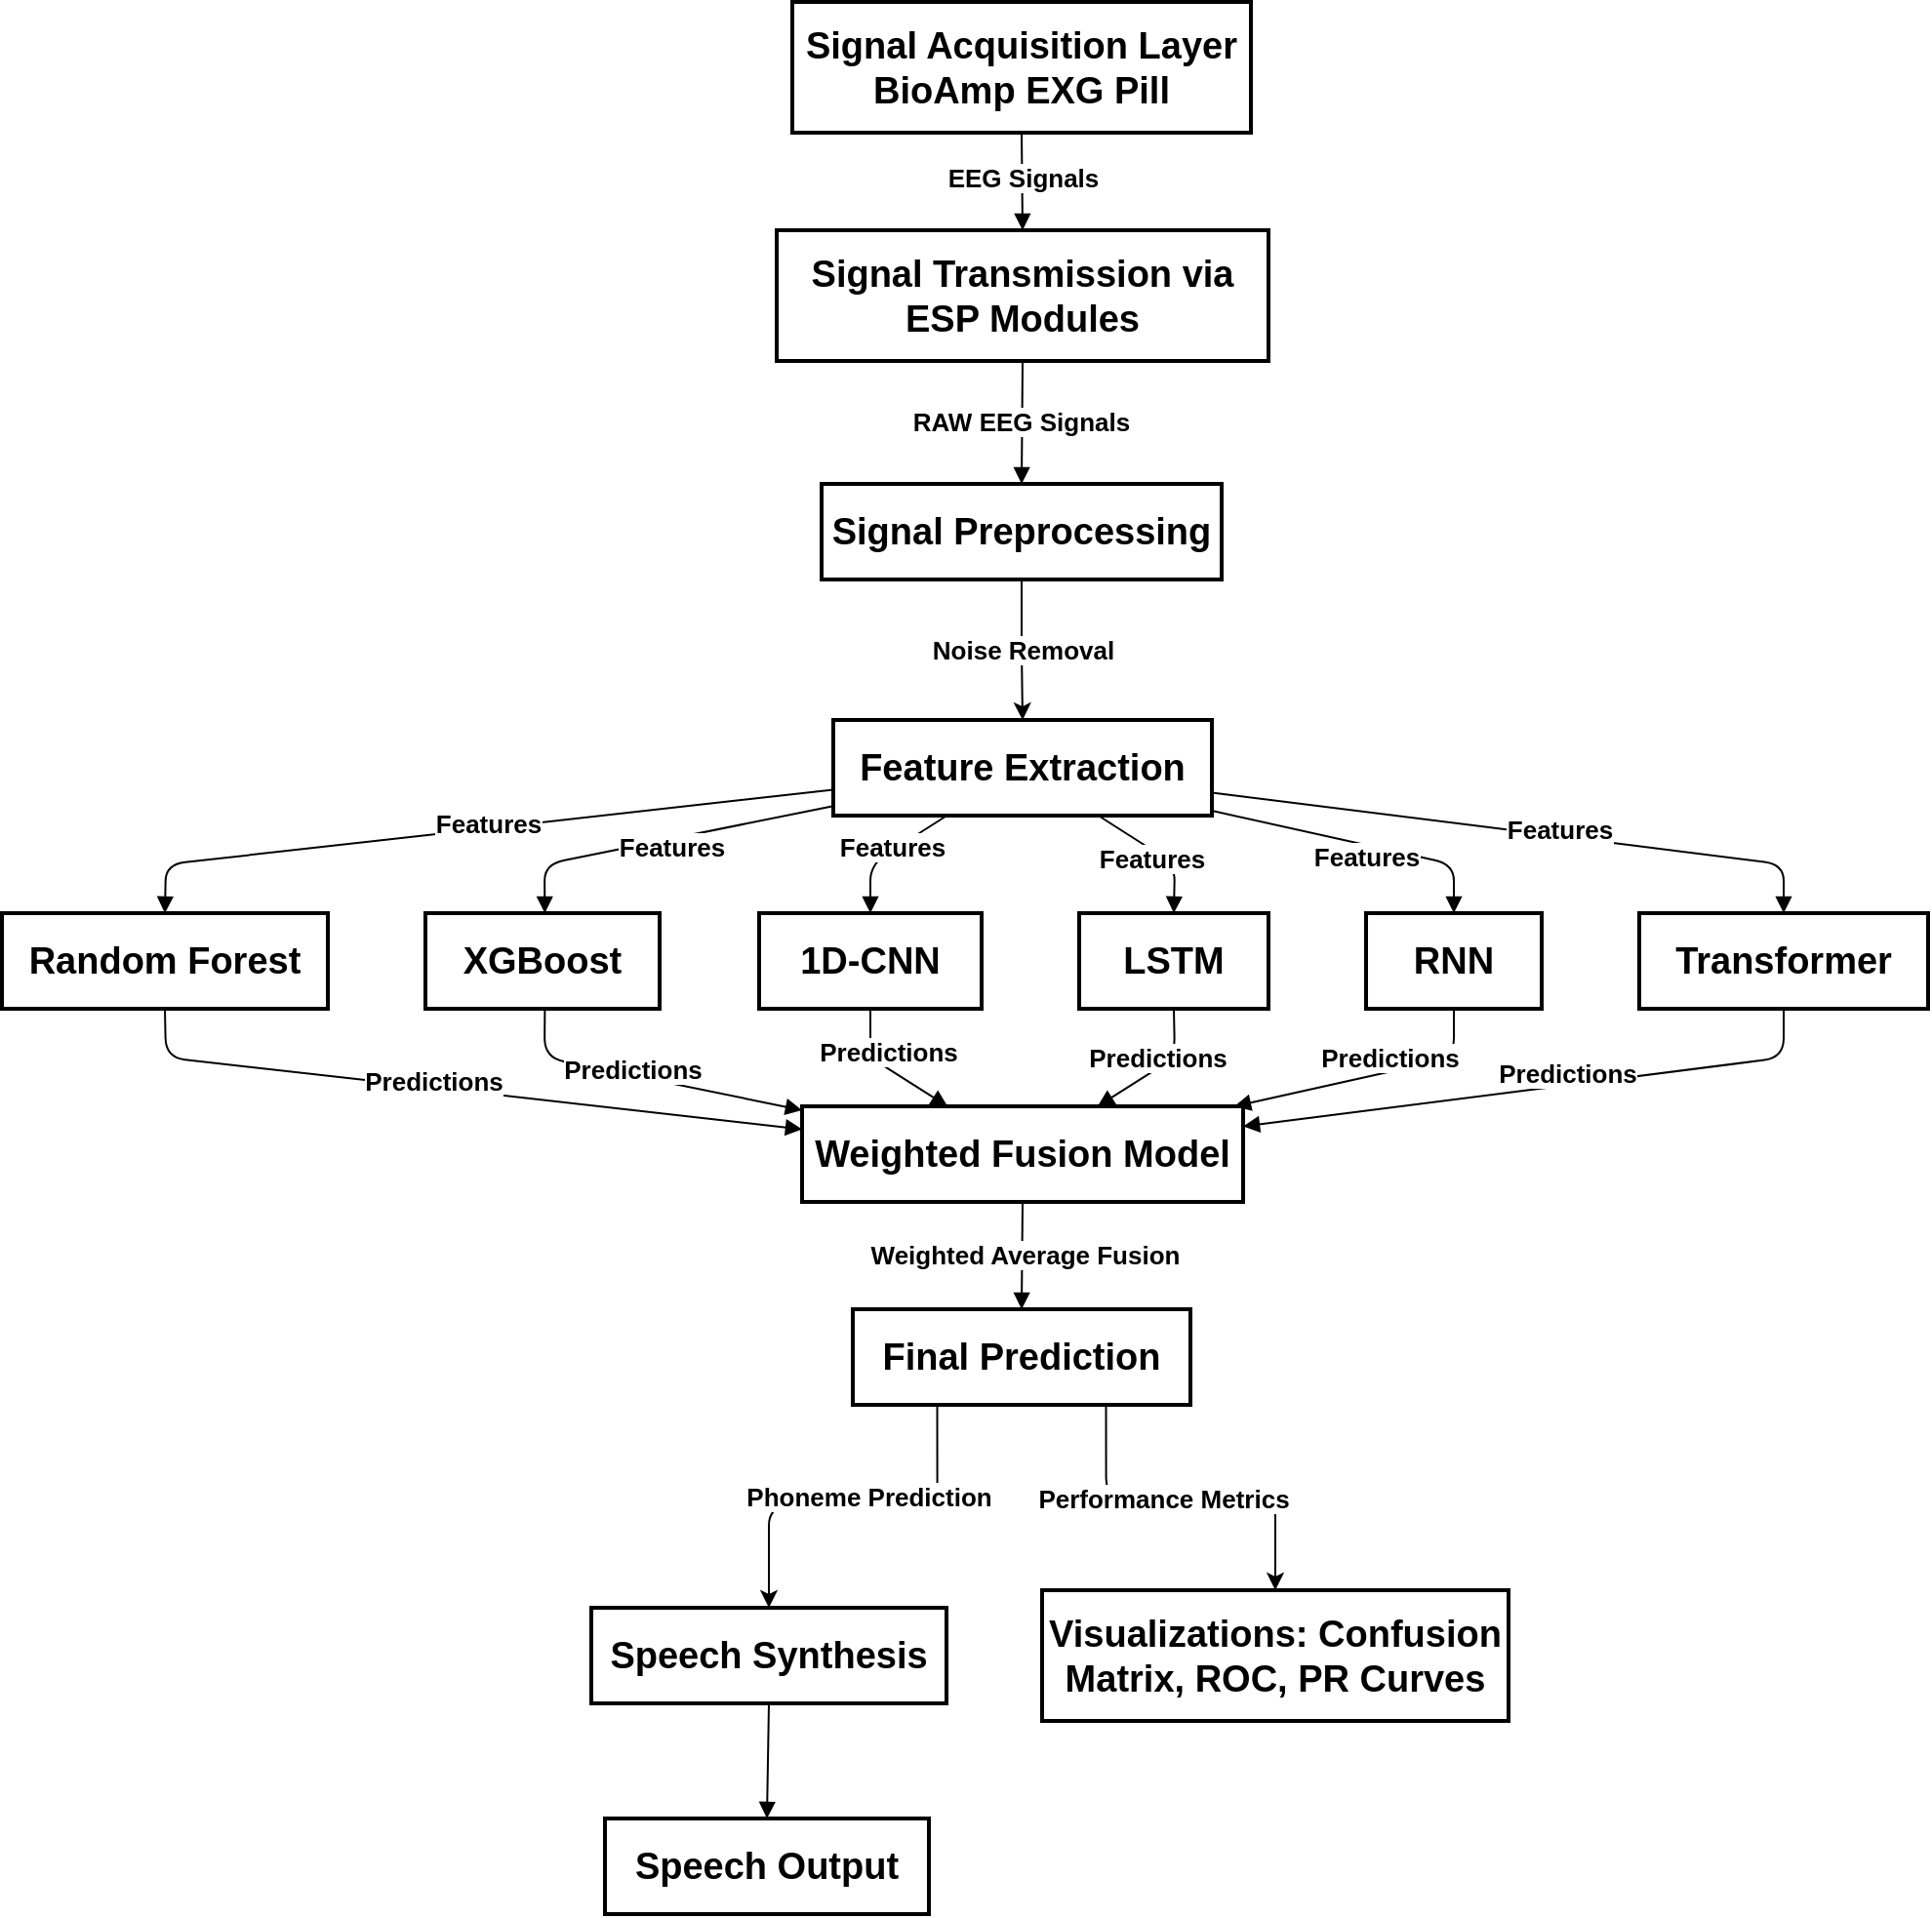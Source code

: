<mxfile version="25.0.3">
  <diagram name="Page-1" id="wOGC32buhkwPPwI8NWlR">
    <mxGraphModel dx="659" dy="-1467" grid="1" gridSize="10" guides="1" tooltips="1" connect="1" arrows="1" fold="1" page="1" pageScale="1" pageWidth="850" pageHeight="1100" math="0" shadow="0">
      <root>
        <mxCell id="0" />
        <mxCell id="1" parent="0" />
        <mxCell id="GzhL6LHpNXN6yB0dWWfM-1" value="Signal Acquisition Layer&#xa;BioAmp EXG Pill" style="whiteSpace=wrap;strokeWidth=2;fontStyle=1;fontSize=19;" vertex="1" parent="1">
          <mxGeometry x="1285" y="2230" width="235" height="67" as="geometry" />
        </mxCell>
        <mxCell id="GzhL6LHpNXN6yB0dWWfM-2" value="Signal Transmission via ESP Modules" style="whiteSpace=wrap;strokeWidth=2;fontStyle=1;fontSize=19;" vertex="1" parent="1">
          <mxGeometry x="1277" y="2347" width="252" height="67" as="geometry" />
        </mxCell>
        <mxCell id="GzhL6LHpNXN6yB0dWWfM-52" style="edgeStyle=orthogonalEdgeStyle;rounded=0;orthogonalLoop=1;jettySize=auto;html=1;exitX=0.5;exitY=1;exitDx=0;exitDy=0;entryX=0.5;entryY=0;entryDx=0;entryDy=0;fontStyle=1;fontSize=19;" edge="1" parent="1" source="GzhL6LHpNXN6yB0dWWfM-4" target="GzhL6LHpNXN6yB0dWWfM-6">
          <mxGeometry relative="1" as="geometry" />
        </mxCell>
        <mxCell id="GzhL6LHpNXN6yB0dWWfM-53" value="Noise Removal" style="edgeLabel;html=1;align=center;verticalAlign=middle;resizable=0;points=[];fontStyle=1;fontSize=13;" vertex="1" connectable="0" parent="GzhL6LHpNXN6yB0dWWfM-52">
          <mxGeometry x="-0.005" relative="1" as="geometry">
            <mxPoint as="offset" />
          </mxGeometry>
        </mxCell>
        <mxCell id="GzhL6LHpNXN6yB0dWWfM-4" value="Signal Preprocessing" style="whiteSpace=wrap;strokeWidth=2;fontStyle=1;fontSize=19;" vertex="1" parent="1">
          <mxGeometry x="1300" y="2477" width="205" height="49" as="geometry" />
        </mxCell>
        <mxCell id="GzhL6LHpNXN6yB0dWWfM-6" value="Feature Extraction" style="whiteSpace=wrap;strokeWidth=2;fontStyle=1;fontSize=19;" vertex="1" parent="1">
          <mxGeometry x="1306" y="2598" width="194" height="49" as="geometry" />
        </mxCell>
        <mxCell id="GzhL6LHpNXN6yB0dWWfM-7" value="Random Forest" style="whiteSpace=wrap;strokeWidth=2;fontStyle=1;fontSize=19;" vertex="1" parent="1">
          <mxGeometry x="880" y="2697" width="167" height="49" as="geometry" />
        </mxCell>
        <mxCell id="GzhL6LHpNXN6yB0dWWfM-8" value="XGBoost" style="whiteSpace=wrap;strokeWidth=2;fontStyle=1;fontSize=19;" vertex="1" parent="1">
          <mxGeometry x="1097" y="2697" width="120" height="49" as="geometry" />
        </mxCell>
        <mxCell id="GzhL6LHpNXN6yB0dWWfM-9" value="1D-CNN" style="whiteSpace=wrap;strokeWidth=2;fontStyle=1;fontSize=19;" vertex="1" parent="1">
          <mxGeometry x="1268" y="2697" width="114" height="49" as="geometry" />
        </mxCell>
        <mxCell id="GzhL6LHpNXN6yB0dWWfM-10" value="LSTM" style="whiteSpace=wrap;strokeWidth=2;fontStyle=1;fontSize=19;" vertex="1" parent="1">
          <mxGeometry x="1432" y="2697" width="97" height="49" as="geometry" />
        </mxCell>
        <mxCell id="GzhL6LHpNXN6yB0dWWfM-11" value="RNN" style="whiteSpace=wrap;strokeWidth=2;fontStyle=1;fontSize=19;" vertex="1" parent="1">
          <mxGeometry x="1579" y="2697" width="90" height="49" as="geometry" />
        </mxCell>
        <mxCell id="GzhL6LHpNXN6yB0dWWfM-12" value="Transformer" style="whiteSpace=wrap;strokeWidth=2;fontStyle=1;fontSize=19;" vertex="1" parent="1">
          <mxGeometry x="1719" y="2697" width="148" height="49" as="geometry" />
        </mxCell>
        <mxCell id="GzhL6LHpNXN6yB0dWWfM-13" value="Weighted Fusion Model" style="whiteSpace=wrap;strokeWidth=2;fontStyle=1;fontSize=19;" vertex="1" parent="1">
          <mxGeometry x="1290" y="2796" width="226" height="49" as="geometry" />
        </mxCell>
        <mxCell id="GzhL6LHpNXN6yB0dWWfM-45" style="edgeStyle=orthogonalEdgeStyle;rounded=1;orthogonalLoop=1;jettySize=auto;html=1;exitX=0.25;exitY=1;exitDx=0;exitDy=0;entryX=0.5;entryY=0;entryDx=0;entryDy=0;curved=0;fontStyle=1;fontSize=19;" edge="1" parent="1" source="GzhL6LHpNXN6yB0dWWfM-15" target="GzhL6LHpNXN6yB0dWWfM-17">
          <mxGeometry relative="1" as="geometry" />
        </mxCell>
        <mxCell id="GzhL6LHpNXN6yB0dWWfM-47" value="Phoneme Prediction" style="edgeLabel;html=1;align=center;verticalAlign=middle;resizable=0;points=[];fontStyle=1;fontSize=13;" vertex="1" connectable="0" parent="GzhL6LHpNXN6yB0dWWfM-45">
          <mxGeometry x="-0.073" y="-5" relative="1" as="geometry">
            <mxPoint as="offset" />
          </mxGeometry>
        </mxCell>
        <mxCell id="GzhL6LHpNXN6yB0dWWfM-46" style="edgeStyle=orthogonalEdgeStyle;rounded=1;orthogonalLoop=1;jettySize=auto;html=1;exitX=0.75;exitY=1;exitDx=0;exitDy=0;curved=0;fontStyle=1;fontSize=19;" edge="1" parent="1" source="GzhL6LHpNXN6yB0dWWfM-15" target="GzhL6LHpNXN6yB0dWWfM-20">
          <mxGeometry relative="1" as="geometry" />
        </mxCell>
        <mxCell id="GzhL6LHpNXN6yB0dWWfM-48" value="Performance Metrics" style="edgeLabel;html=1;align=center;verticalAlign=middle;resizable=0;points=[];fontStyle=1;fontSize=13;" vertex="1" connectable="0" parent="GzhL6LHpNXN6yB0dWWfM-46">
          <mxGeometry x="-0.171" relative="1" as="geometry">
            <mxPoint x="1" as="offset" />
          </mxGeometry>
        </mxCell>
        <mxCell id="GzhL6LHpNXN6yB0dWWfM-15" value="Final Prediction" style="whiteSpace=wrap;strokeWidth=2;fontStyle=1;fontSize=19;" vertex="1" parent="1">
          <mxGeometry x="1316" y="2900" width="173" height="49" as="geometry" />
        </mxCell>
        <mxCell id="GzhL6LHpNXN6yB0dWWfM-17" value="Speech Synthesis" style="whiteSpace=wrap;strokeWidth=2;fontStyle=1;fontSize=19;" vertex="1" parent="1">
          <mxGeometry x="1182" y="3053" width="182" height="49" as="geometry" />
        </mxCell>
        <mxCell id="GzhL6LHpNXN6yB0dWWfM-18" value="Speech Output" style="whiteSpace=wrap;strokeWidth=2;fontStyle=1;fontSize=19;" vertex="1" parent="1">
          <mxGeometry x="1189" y="3161" width="166" height="49" as="geometry" />
        </mxCell>
        <mxCell id="GzhL6LHpNXN6yB0dWWfM-20" value="Visualizations: Confusion Matrix, ROC, PR Curves" style="whiteSpace=wrap;strokeWidth=2;fontStyle=1;fontSize=19;" vertex="1" parent="1">
          <mxGeometry x="1413" y="3044" width="239" height="67" as="geometry" />
        </mxCell>
        <mxCell id="GzhL6LHpNXN6yB0dWWfM-21" value="" style="curved=1;startArrow=none;endArrow=block;exitX=0.5;exitY=0.99;entryX=0.5;entryY=-0.01;rounded=0;fontStyle=1;fontSize=19;" edge="1" parent="1" source="GzhL6LHpNXN6yB0dWWfM-1" target="GzhL6LHpNXN6yB0dWWfM-2">
          <mxGeometry relative="1" as="geometry">
            <Array as="points" />
          </mxGeometry>
        </mxCell>
        <mxCell id="GzhL6LHpNXN6yB0dWWfM-55" value="EEG Signals" style="edgeLabel;html=1;align=center;verticalAlign=middle;resizable=0;points=[];fontStyle=1;fontSize=13;" vertex="1" connectable="0" parent="GzhL6LHpNXN6yB0dWWfM-21">
          <mxGeometry x="-0.071" relative="1" as="geometry">
            <mxPoint as="offset" />
          </mxGeometry>
        </mxCell>
        <mxCell id="GzhL6LHpNXN6yB0dWWfM-22" value="" style="curved=1;startArrow=none;endArrow=block;exitX=0.5;exitY=0.99;entryX=0.5;entryY=0;rounded=0;entryDx=0;entryDy=0;fontStyle=1;fontSize=19;" edge="1" parent="1" source="GzhL6LHpNXN6yB0dWWfM-2" target="GzhL6LHpNXN6yB0dWWfM-4">
          <mxGeometry relative="1" as="geometry">
            <Array as="points" />
            <mxPoint x="1403" y="2463" as="targetPoint" />
          </mxGeometry>
        </mxCell>
        <mxCell id="GzhL6LHpNXN6yB0dWWfM-54" value="RAW EEG Signals" style="edgeLabel;html=1;align=center;verticalAlign=middle;resizable=0;points=[];fontStyle=1;fontSize=13;" vertex="1" connectable="0" parent="GzhL6LHpNXN6yB0dWWfM-22">
          <mxGeometry x="-0.029" y="-1" relative="1" as="geometry">
            <mxPoint as="offset" />
          </mxGeometry>
        </mxCell>
        <mxCell id="GzhL6LHpNXN6yB0dWWfM-26" value="" style="curved=0;startArrow=none;endArrow=block;exitX=0;exitY=0.73;entryX=0.5;entryY=0;rounded=1;fontStyle=1;fontSize=19;" edge="1" parent="1" source="GzhL6LHpNXN6yB0dWWfM-6" target="GzhL6LHpNXN6yB0dWWfM-7">
          <mxGeometry relative="1" as="geometry">
            <Array as="points">
              <mxPoint x="964" y="2672" />
            </Array>
          </mxGeometry>
        </mxCell>
        <mxCell id="GzhL6LHpNXN6yB0dWWfM-64" value="Features" style="edgeLabel;html=1;align=center;verticalAlign=middle;resizable=0;points=[];fontStyle=1;fontSize=13;" vertex="1" connectable="0" parent="GzhL6LHpNXN6yB0dWWfM-26">
          <mxGeometry x="-0.035" y="-3" relative="1" as="geometry">
            <mxPoint as="offset" />
          </mxGeometry>
        </mxCell>
        <mxCell id="GzhL6LHpNXN6yB0dWWfM-27" value="" style="curved=0;startArrow=none;endArrow=block;exitX=0;exitY=0.9;entryX=0.51;entryY=0;rounded=1;fontStyle=1;fontSize=19;" edge="1" parent="1" source="GzhL6LHpNXN6yB0dWWfM-6" target="GzhL6LHpNXN6yB0dWWfM-8">
          <mxGeometry relative="1" as="geometry">
            <Array as="points">
              <mxPoint x="1158" y="2672" />
            </Array>
          </mxGeometry>
        </mxCell>
        <mxCell id="GzhL6LHpNXN6yB0dWWfM-65" value="Features" style="edgeLabel;html=1;align=center;verticalAlign=middle;resizable=0;points=[];fontStyle=1;fontSize=13;" vertex="1" connectable="0" parent="GzhL6LHpNXN6yB0dWWfM-27">
          <mxGeometry x="-0.023" y="4" relative="1" as="geometry">
            <mxPoint as="offset" />
          </mxGeometry>
        </mxCell>
        <mxCell id="GzhL6LHpNXN6yB0dWWfM-28" value="" style="curved=0;startArrow=none;endArrow=block;exitX=0.3;exitY=1;entryX=0.5;entryY=0;rounded=1;fontStyle=1;fontSize=19;" edge="1" parent="1" source="GzhL6LHpNXN6yB0dWWfM-6" target="GzhL6LHpNXN6yB0dWWfM-9">
          <mxGeometry relative="1" as="geometry">
            <Array as="points">
              <mxPoint x="1325" y="2672" />
            </Array>
          </mxGeometry>
        </mxCell>
        <mxCell id="GzhL6LHpNXN6yB0dWWfM-66" value="Features" style="edgeLabel;html=1;align=center;verticalAlign=middle;resizable=0;points=[];fontStyle=1;fontSize=13;" vertex="1" connectable="0" parent="GzhL6LHpNXN6yB0dWWfM-28">
          <mxGeometry x="-0.104" y="-2" relative="1" as="geometry">
            <mxPoint as="offset" />
          </mxGeometry>
        </mxCell>
        <mxCell id="GzhL6LHpNXN6yB0dWWfM-29" value="" style="curved=0;startArrow=none;endArrow=block;exitX=0.7;exitY=1;entryX=0.5;entryY=0;rounded=1;fontStyle=1;fontSize=19;" edge="1" parent="1" source="GzhL6LHpNXN6yB0dWWfM-6" target="GzhL6LHpNXN6yB0dWWfM-10">
          <mxGeometry relative="1" as="geometry">
            <Array as="points">
              <mxPoint x="1481" y="2672" />
            </Array>
          </mxGeometry>
        </mxCell>
        <mxCell id="GzhL6LHpNXN6yB0dWWfM-67" value="Features" style="edgeLabel;html=1;align=center;verticalAlign=middle;resizable=0;points=[];fontStyle=1;fontSize=13;" vertex="1" connectable="0" parent="GzhL6LHpNXN6yB0dWWfM-29">
          <mxGeometry x="-0.037" y="-4" relative="1" as="geometry">
            <mxPoint as="offset" />
          </mxGeometry>
        </mxCell>
        <mxCell id="GzhL6LHpNXN6yB0dWWfM-30" value="" style="curved=0;startArrow=none;endArrow=block;exitX=1;exitY=0.95;entryX=0.5;entryY=0;rounded=1;fontStyle=1;fontSize=19;" edge="1" parent="1" source="GzhL6LHpNXN6yB0dWWfM-6" target="GzhL6LHpNXN6yB0dWWfM-11">
          <mxGeometry relative="1" as="geometry">
            <Array as="points">
              <mxPoint x="1624" y="2672" />
            </Array>
          </mxGeometry>
        </mxCell>
        <mxCell id="GzhL6LHpNXN6yB0dWWfM-68" value="Features" style="edgeLabel;html=1;align=center;verticalAlign=middle;resizable=0;points=[];fontStyle=1;fontSize=13;" vertex="1" connectable="0" parent="GzhL6LHpNXN6yB0dWWfM-30">
          <mxGeometry x="0.085" y="-5" relative="1" as="geometry">
            <mxPoint x="-1" as="offset" />
          </mxGeometry>
        </mxCell>
        <mxCell id="GzhL6LHpNXN6yB0dWWfM-31" value="" style="curved=0;startArrow=none;endArrow=block;exitX=1;exitY=0.76;entryX=0.5;entryY=0;rounded=1;fontStyle=1;fontSize=19;" edge="1" parent="1" source="GzhL6LHpNXN6yB0dWWfM-6" target="GzhL6LHpNXN6yB0dWWfM-12">
          <mxGeometry relative="1" as="geometry">
            <Array as="points">
              <mxPoint x="1793" y="2672" />
            </Array>
          </mxGeometry>
        </mxCell>
        <mxCell id="GzhL6LHpNXN6yB0dWWfM-69" value="Features" style="edgeLabel;html=1;align=center;verticalAlign=middle;resizable=0;points=[];fontStyle=1;fontSize=13;" vertex="1" connectable="0" parent="GzhL6LHpNXN6yB0dWWfM-31">
          <mxGeometry x="0.116" y="4" relative="1" as="geometry">
            <mxPoint as="offset" />
          </mxGeometry>
        </mxCell>
        <mxCell id="GzhL6LHpNXN6yB0dWWfM-32" value="" style="curved=0;startArrow=none;endArrow=block;exitX=0.5;exitY=1;entryX=0;entryY=0.24;rounded=1;fontStyle=1;fontSize=19;" edge="1" parent="1" source="GzhL6LHpNXN6yB0dWWfM-7" target="GzhL6LHpNXN6yB0dWWfM-13">
          <mxGeometry relative="1" as="geometry">
            <Array as="points">
              <mxPoint x="964" y="2771" />
            </Array>
          </mxGeometry>
        </mxCell>
        <mxCell id="GzhL6LHpNXN6yB0dWWfM-57" value="Predictions" style="edgeLabel;html=1;align=center;verticalAlign=middle;resizable=0;points=[];fontStyle=1;fontSize=13;" vertex="1" connectable="0" parent="GzhL6LHpNXN6yB0dWWfM-32">
          <mxGeometry x="-0.083" y="4" relative="1" as="geometry">
            <mxPoint as="offset" />
          </mxGeometry>
        </mxCell>
        <mxCell id="GzhL6LHpNXN6yB0dWWfM-33" value="" style="curved=0;startArrow=none;endArrow=block;exitX=0.51;exitY=1;entryX=0;entryY=0.04;rounded=1;fontStyle=1;fontSize=19;" edge="1" parent="1" source="GzhL6LHpNXN6yB0dWWfM-8" target="GzhL6LHpNXN6yB0dWWfM-13">
          <mxGeometry relative="1" as="geometry">
            <Array as="points">
              <mxPoint x="1158" y="2771" />
            </Array>
          </mxGeometry>
        </mxCell>
        <mxCell id="GzhL6LHpNXN6yB0dWWfM-59" value="Predictions" style="edgeLabel;html=1;align=center;verticalAlign=middle;resizable=0;points=[];fontStyle=1;fontSize=13;" vertex="1" connectable="0" parent="GzhL6LHpNXN6yB0dWWfM-33">
          <mxGeometry x="-0.12" y="3" relative="1" as="geometry">
            <mxPoint as="offset" />
          </mxGeometry>
        </mxCell>
        <mxCell id="GzhL6LHpNXN6yB0dWWfM-34" value="" style="curved=0;startArrow=none;endArrow=block;exitX=0.5;exitY=1;entryX=0.33;entryY=0;rounded=1;fontStyle=1;fontSize=19;" edge="1" parent="1" source="GzhL6LHpNXN6yB0dWWfM-9" target="GzhL6LHpNXN6yB0dWWfM-13">
          <mxGeometry relative="1" as="geometry">
            <Array as="points">
              <mxPoint x="1325" y="2771" />
            </Array>
          </mxGeometry>
        </mxCell>
        <mxCell id="GzhL6LHpNXN6yB0dWWfM-60" value="Predictions" style="edgeLabel;html=1;align=center;verticalAlign=middle;resizable=0;points=[];fontStyle=1;fontSize=13;" vertex="1" connectable="0" parent="GzhL6LHpNXN6yB0dWWfM-34">
          <mxGeometry x="-0.149" y="7" relative="1" as="geometry">
            <mxPoint as="offset" />
          </mxGeometry>
        </mxCell>
        <mxCell id="GzhL6LHpNXN6yB0dWWfM-35" value="" style="curved=0;startArrow=none;endArrow=block;exitX=0.5;exitY=1;entryX=0.67;entryY=0;rounded=1;fontStyle=1;fontSize=19;" edge="1" parent="1" source="GzhL6LHpNXN6yB0dWWfM-10" target="GzhL6LHpNXN6yB0dWWfM-13">
          <mxGeometry relative="1" as="geometry">
            <Array as="points">
              <mxPoint x="1481" y="2771" />
            </Array>
          </mxGeometry>
        </mxCell>
        <mxCell id="GzhL6LHpNXN6yB0dWWfM-61" value="Predictions" style="edgeLabel;html=1;align=center;verticalAlign=middle;resizable=0;points=[];fontStyle=1;fontSize=13;" vertex="1" connectable="0" parent="GzhL6LHpNXN6yB0dWWfM-35">
          <mxGeometry x="-0.09" y="-5" relative="1" as="geometry">
            <mxPoint as="offset" />
          </mxGeometry>
        </mxCell>
        <mxCell id="GzhL6LHpNXN6yB0dWWfM-36" value="" style="curved=0;startArrow=none;endArrow=block;exitX=0.5;exitY=1;entryX=0.98;entryY=0;rounded=1;fontStyle=1;fontSize=19;" edge="1" parent="1" source="GzhL6LHpNXN6yB0dWWfM-11" target="GzhL6LHpNXN6yB0dWWfM-13">
          <mxGeometry relative="1" as="geometry">
            <Array as="points">
              <mxPoint x="1624" y="2771" />
            </Array>
          </mxGeometry>
        </mxCell>
        <mxCell id="GzhL6LHpNXN6yB0dWWfM-62" value="Predictions" style="edgeLabel;html=1;align=center;verticalAlign=middle;resizable=0;points=[];fontStyle=1;fontSize=13;" vertex="1" connectable="0" parent="GzhL6LHpNXN6yB0dWWfM-36">
          <mxGeometry x="-0.18" y="-7" relative="1" as="geometry">
            <mxPoint as="offset" />
          </mxGeometry>
        </mxCell>
        <mxCell id="GzhL6LHpNXN6yB0dWWfM-37" value="" style="curved=0;startArrow=none;endArrow=block;exitX=0.5;exitY=1;entryX=1;entryY=0.21;rounded=1;fontStyle=1;fontSize=19;" edge="1" parent="1" source="GzhL6LHpNXN6yB0dWWfM-12" target="GzhL6LHpNXN6yB0dWWfM-13">
          <mxGeometry relative="1" as="geometry">
            <Array as="points">
              <mxPoint x="1793" y="2771" />
            </Array>
          </mxGeometry>
        </mxCell>
        <mxCell id="GzhL6LHpNXN6yB0dWWfM-63" value="Predictions" style="edgeLabel;html=1;align=center;verticalAlign=middle;resizable=0;points=[];fontStyle=1;fontSize=13;" vertex="1" connectable="0" parent="GzhL6LHpNXN6yB0dWWfM-37">
          <mxGeometry x="-0.106" y="-6" relative="1" as="geometry">
            <mxPoint as="offset" />
          </mxGeometry>
        </mxCell>
        <mxCell id="GzhL6LHpNXN6yB0dWWfM-38" value="" style="curved=1;startArrow=none;endArrow=block;exitX=0.5;exitY=1;entryX=0.5;entryY=0;rounded=0;entryDx=0;entryDy=0;fontStyle=1;fontSize=19;" edge="1" parent="1" source="GzhL6LHpNXN6yB0dWWfM-13" target="GzhL6LHpNXN6yB0dWWfM-15">
          <mxGeometry relative="1" as="geometry">
            <Array as="points" />
            <mxPoint x="1402.5" y="2895" as="targetPoint" />
          </mxGeometry>
        </mxCell>
        <mxCell id="GzhL6LHpNXN6yB0dWWfM-56" value="Weighted Average Fusion" style="edgeLabel;html=1;align=center;verticalAlign=middle;resizable=0;points=[];fontStyle=1;fontSize=13;" vertex="1" connectable="0" parent="GzhL6LHpNXN6yB0dWWfM-38">
          <mxGeometry x="-0.038" y="1" relative="1" as="geometry">
            <mxPoint as="offset" />
          </mxGeometry>
        </mxCell>
        <mxCell id="GzhL6LHpNXN6yB0dWWfM-42" value="" style="curved=1;startArrow=none;endArrow=block;exitX=0.5;exitY=1;entryX=0.5;entryY=0;rounded=0;fontStyle=1;fontSize=19;" edge="1" parent="1" source="GzhL6LHpNXN6yB0dWWfM-17" target="GzhL6LHpNXN6yB0dWWfM-18">
          <mxGeometry relative="1" as="geometry">
            <Array as="points" />
          </mxGeometry>
        </mxCell>
      </root>
    </mxGraphModel>
  </diagram>
</mxfile>
